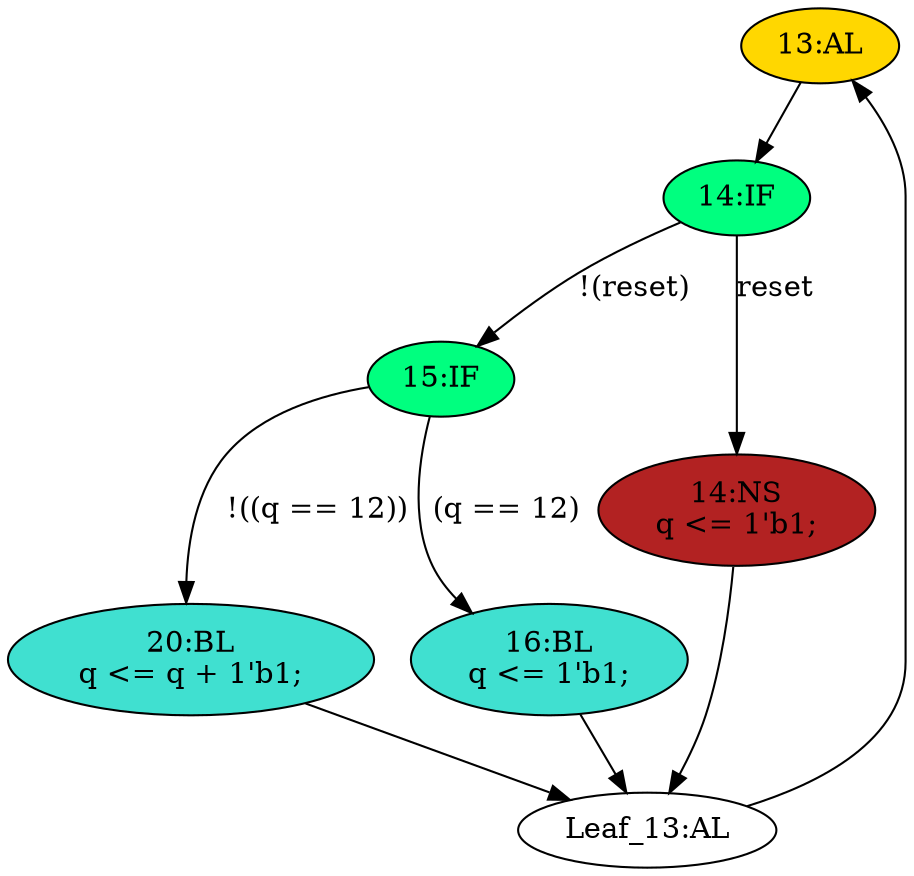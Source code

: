 strict digraph "compose( ,  )" {
	node [label="\N"];
	"13:AL"	[ast="<pyverilog.vparser.ast.Always object at 0x7f71ebc75f10>",
		clk_sens=True,
		fillcolor=gold,
		label="13:AL",
		sens="['clk']",
		statements="[]",
		style=filled,
		typ=Always,
		use_var="['reset', 'q']"];
	"14:IF"	[ast="<pyverilog.vparser.ast.IfStatement object at 0x7f71ebc75790>",
		fillcolor=springgreen,
		label="14:IF",
		statements="[]",
		style=filled,
		typ=IfStatement];
	"13:AL" -> "14:IF"	[cond="[]",
		lineno=None];
	"20:BL"	[ast="<pyverilog.vparser.ast.Block object at 0x7f71eb9a3e10>",
		fillcolor=turquoise,
		label="20:BL
q <= q + 1'b1;",
		statements="[<pyverilog.vparser.ast.NonblockingSubstitution object at 0x7f71eb94e4d0>]",
		style=filled,
		typ=Block];
	"Leaf_13:AL"	[def_var="['q']",
		label="Leaf_13:AL"];
	"20:BL" -> "Leaf_13:AL"	[cond="[]",
		lineno=None];
	"15:IF"	[ast="<pyverilog.vparser.ast.IfStatement object at 0x7f71eb9a3890>",
		fillcolor=springgreen,
		label="15:IF",
		statements="[]",
		style=filled,
		typ=IfStatement];
	"14:IF" -> "15:IF"	[cond="['reset']",
		label="!(reset)",
		lineno=14];
	"14:NS"	[ast="<pyverilog.vparser.ast.NonblockingSubstitution object at 0x7f71eb9b71d0>",
		fillcolor=firebrick,
		label="14:NS
q <= 1'b1;",
		statements="[<pyverilog.vparser.ast.NonblockingSubstitution object at 0x7f71eb9b71d0>]",
		style=filled,
		typ=NonblockingSubstitution];
	"14:IF" -> "14:NS"	[cond="['reset']",
		label=reset,
		lineno=14];
	"15:IF" -> "20:BL"	[cond="['q']",
		label="!((q == 12))",
		lineno=15];
	"16:BL"	[ast="<pyverilog.vparser.ast.Block object at 0x7f71eb9a3110>",
		fillcolor=turquoise,
		label="16:BL
q <= 1'b1;",
		statements="[<pyverilog.vparser.ast.NonblockingSubstitution object at 0x7f71eb9a3610>]",
		style=filled,
		typ=Block];
	"15:IF" -> "16:BL"	[cond="['q']",
		label="(q == 12)",
		lineno=15];
	"Leaf_13:AL" -> "13:AL";
	"16:BL" -> "Leaf_13:AL"	[cond="[]",
		lineno=None];
	"14:NS" -> "Leaf_13:AL"	[cond="[]",
		lineno=None];
}
